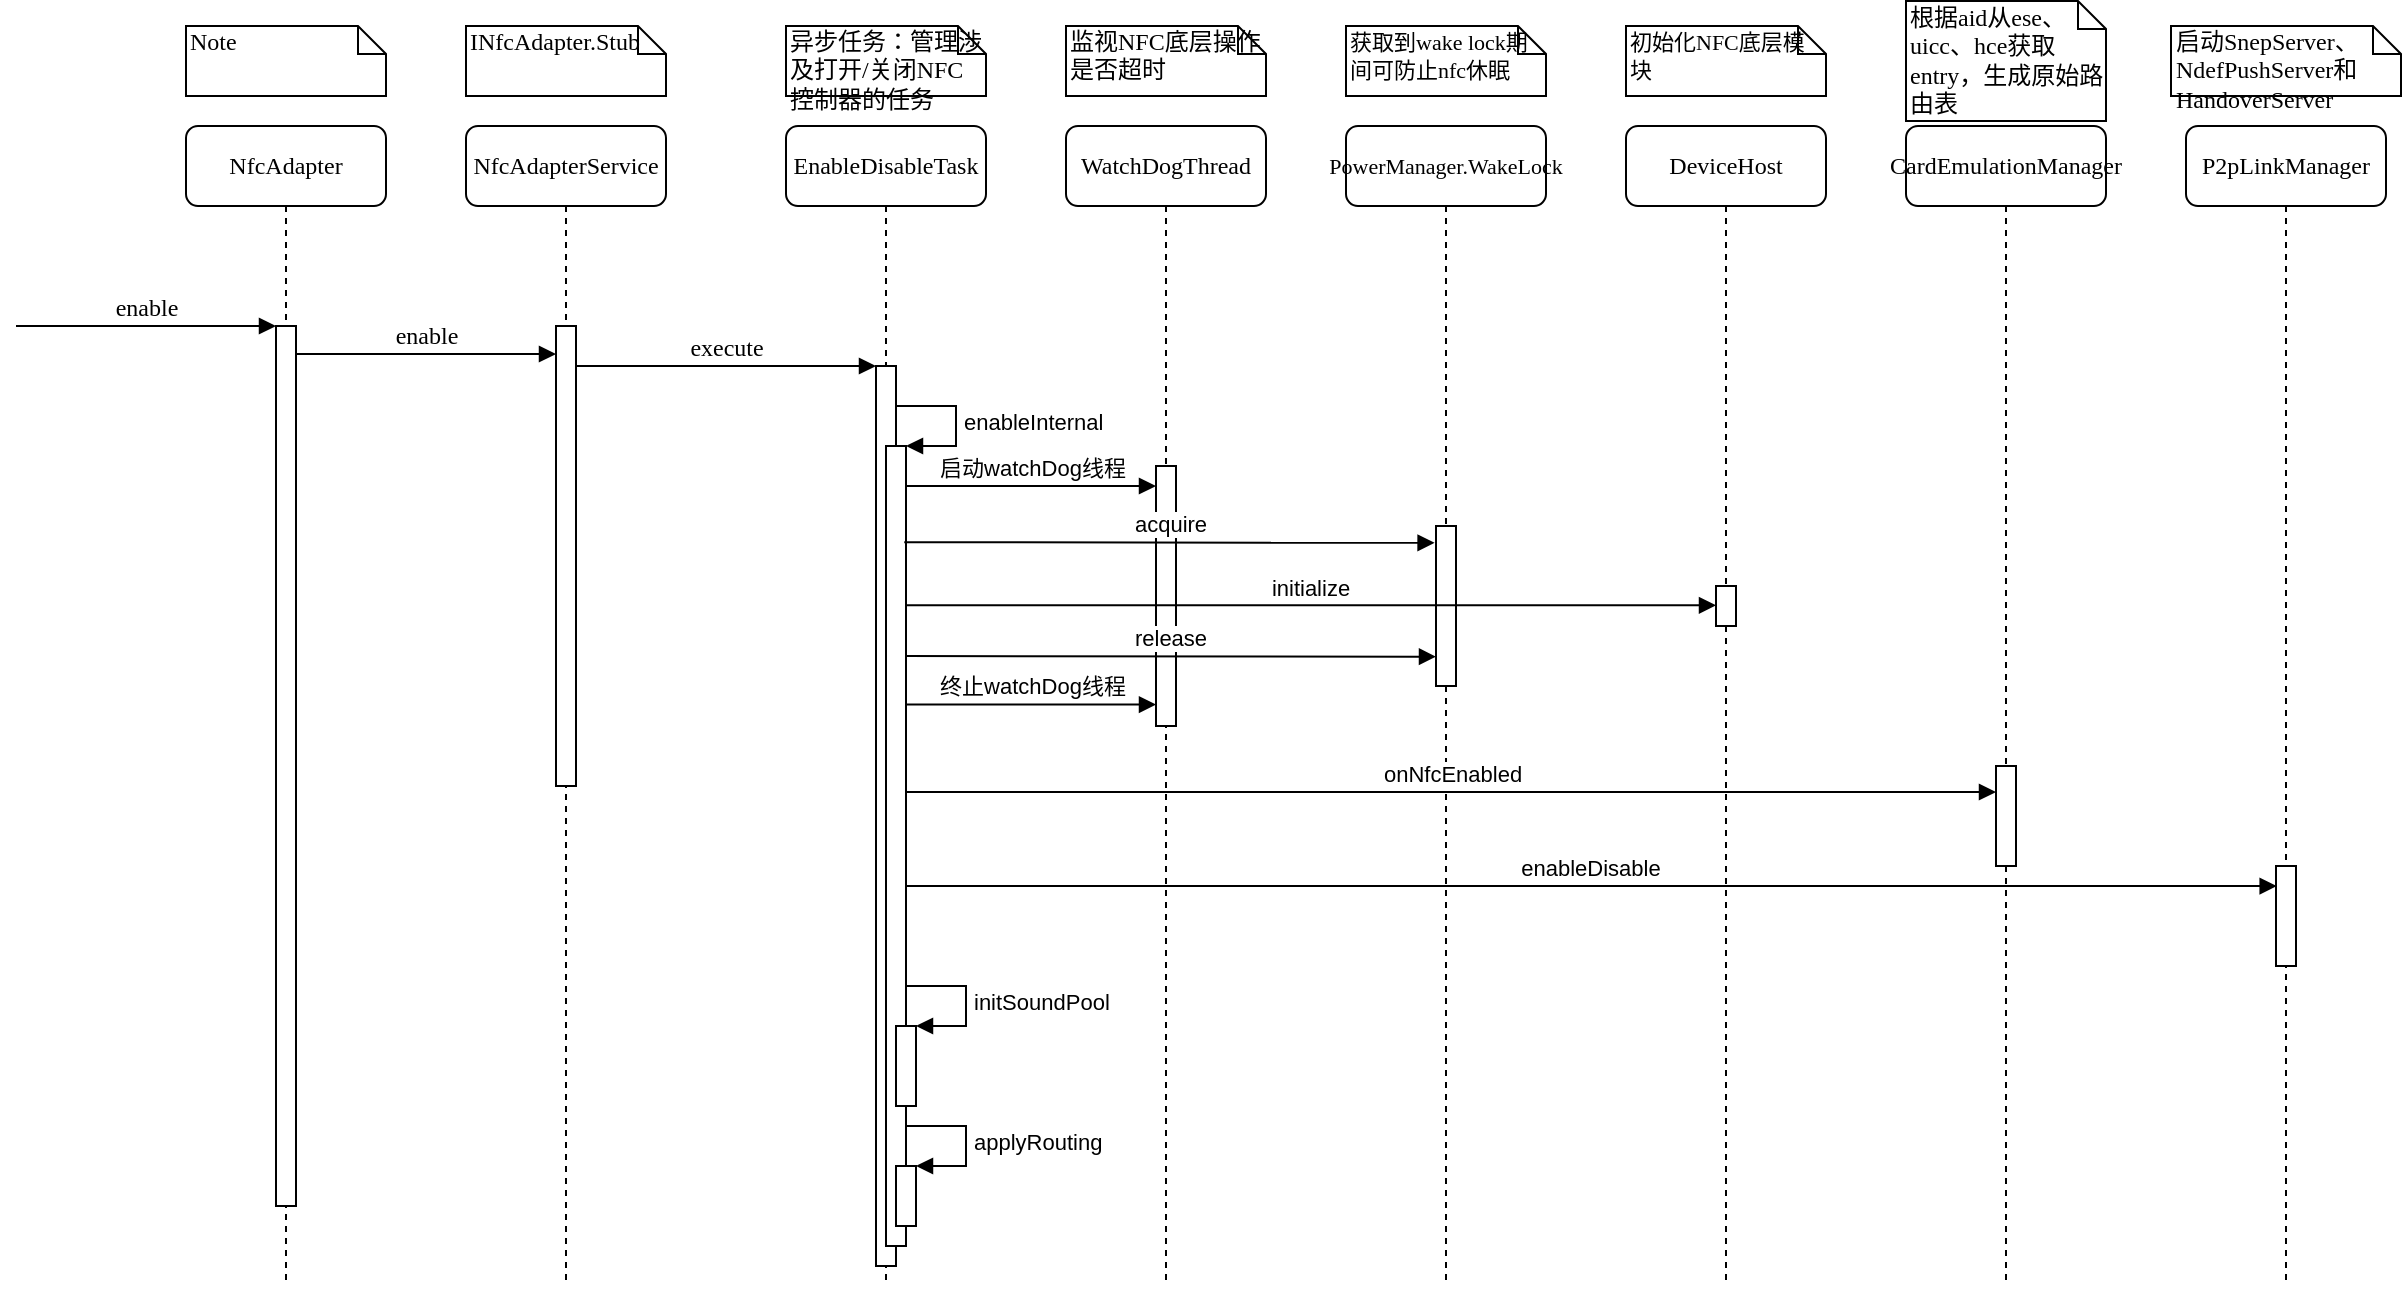 <mxfile version="16.6.4" type="github">
  <diagram name="Page-1" id="13e1069c-82ec-6db2-03f1-153e76fe0fe0">
    <mxGraphModel dx="1038" dy="519" grid="1" gridSize="10" guides="1" tooltips="1" connect="1" arrows="1" fold="1" page="1" pageScale="1" pageWidth="1100" pageHeight="850" background="none" math="0" shadow="0">
      <root>
        <mxCell id="0" />
        <mxCell id="1" parent="0" />
        <mxCell id="-loWOBMDPaf_zWbP4MA2-8" value="&lt;span style=&quot;font-size: 11px ; text-align: left&quot;&gt;PowerManager.WakeLock&lt;/span&gt;" style="shape=umlLifeline;perimeter=lifelinePerimeter;whiteSpace=wrap;html=1;container=1;collapsible=0;recursiveResize=0;outlineConnect=0;rounded=1;shadow=0;comic=0;labelBackgroundColor=none;strokeWidth=1;fontFamily=Verdana;fontSize=12;align=center;" parent="1" vertex="1">
          <mxGeometry x="680" y="80" width="100" height="580" as="geometry" />
        </mxCell>
        <mxCell id="-loWOBMDPaf_zWbP4MA2-15" value="" style="html=1;points=[];perimeter=orthogonalPerimeter;rounded=0;shadow=0;comic=0;labelBackgroundColor=none;strokeWidth=1;fontFamily=Verdana;fontSize=12;align=center;" parent="1" vertex="1">
          <mxGeometry x="725" y="280" width="10" height="80" as="geometry" />
        </mxCell>
        <mxCell id="-loWOBMDPaf_zWbP4MA2-1" value="NfcAdapterService" style="shape=umlLifeline;perimeter=lifelinePerimeter;whiteSpace=wrap;html=1;container=1;collapsible=0;recursiveResize=0;outlineConnect=0;rounded=1;shadow=0;comic=0;labelBackgroundColor=none;strokeWidth=1;fontFamily=Verdana;fontSize=12;align=center;" parent="1" vertex="1">
          <mxGeometry x="240" y="80" width="100" height="580" as="geometry" />
        </mxCell>
        <mxCell id="-loWOBMDPaf_zWbP4MA2-2" value="" style="html=1;points=[];perimeter=orthogonalPerimeter;rounded=0;shadow=0;comic=0;labelBackgroundColor=none;strokeWidth=1;fontFamily=Verdana;fontSize=12;align=center;" parent="-loWOBMDPaf_zWbP4MA2-1" vertex="1">
          <mxGeometry x="45" y="100" width="10" height="230" as="geometry" />
        </mxCell>
        <mxCell id="-loWOBMDPaf_zWbP4MA2-3" value="EnableDisableTask" style="shape=umlLifeline;perimeter=lifelinePerimeter;whiteSpace=wrap;html=1;container=1;collapsible=0;recursiveResize=0;outlineConnect=0;rounded=1;shadow=0;comic=0;labelBackgroundColor=none;strokeWidth=1;fontFamily=Verdana;fontSize=12;align=center;" parent="1" vertex="1">
          <mxGeometry x="400" y="80" width="100" height="580" as="geometry" />
        </mxCell>
        <mxCell id="-loWOBMDPaf_zWbP4MA2-4" value="" style="html=1;points=[];perimeter=orthogonalPerimeter;rounded=0;shadow=0;comic=0;labelBackgroundColor=none;strokeWidth=1;fontFamily=Verdana;fontSize=12;align=center;" parent="-loWOBMDPaf_zWbP4MA2-3" vertex="1">
          <mxGeometry x="45" y="120" width="10" height="450" as="geometry" />
        </mxCell>
        <mxCell id="-loWOBMDPaf_zWbP4MA2-5" value="" style="html=1;points=[];perimeter=orthogonalPerimeter;" parent="-loWOBMDPaf_zWbP4MA2-3" vertex="1">
          <mxGeometry x="50" y="160" width="10" height="400" as="geometry" />
        </mxCell>
        <mxCell id="-loWOBMDPaf_zWbP4MA2-6" value="enableInternal" style="edgeStyle=orthogonalEdgeStyle;html=1;align=left;spacingLeft=2;endArrow=block;rounded=0;entryX=1;entryY=0;" parent="-loWOBMDPaf_zWbP4MA2-3" target="-loWOBMDPaf_zWbP4MA2-5" edge="1">
          <mxGeometry relative="1" as="geometry">
            <mxPoint x="55" y="140" as="sourcePoint" />
            <Array as="points">
              <mxPoint x="85" y="140" />
            </Array>
          </mxGeometry>
        </mxCell>
        <mxCell id="-loWOBMDPaf_zWbP4MA2-40" value="启动watchDog线程" style="html=1;verticalAlign=bottom;endArrow=block;rounded=0;" parent="-loWOBMDPaf_zWbP4MA2-3" target="-loWOBMDPaf_zWbP4MA2-14" edge="1">
          <mxGeometry width="80" relative="1" as="geometry">
            <mxPoint x="60" y="180" as="sourcePoint" />
            <mxPoint x="180" y="180" as="targetPoint" />
          </mxGeometry>
        </mxCell>
        <mxCell id="-loWOBMDPaf_zWbP4MA2-67" value="" style="html=1;points=[];perimeter=orthogonalPerimeter;fontSize=11;" parent="-loWOBMDPaf_zWbP4MA2-3" vertex="1">
          <mxGeometry x="55" y="450" width="10" height="40" as="geometry" />
        </mxCell>
        <mxCell id="-loWOBMDPaf_zWbP4MA2-68" value="initSoundPool" style="edgeStyle=orthogonalEdgeStyle;html=1;align=left;spacingLeft=2;endArrow=block;rounded=0;entryX=1;entryY=0;fontSize=11;" parent="-loWOBMDPaf_zWbP4MA2-3" target="-loWOBMDPaf_zWbP4MA2-67" edge="1">
          <mxGeometry relative="1" as="geometry">
            <mxPoint x="60" y="430" as="sourcePoint" />
            <Array as="points">
              <mxPoint x="90" y="430" />
            </Array>
          </mxGeometry>
        </mxCell>
        <mxCell id="-loWOBMDPaf_zWbP4MA2-69" value="" style="html=1;points=[];perimeter=orthogonalPerimeter;fontSize=11;" parent="-loWOBMDPaf_zWbP4MA2-3" vertex="1">
          <mxGeometry x="55" y="520" width="10" height="30" as="geometry" />
        </mxCell>
        <mxCell id="-loWOBMDPaf_zWbP4MA2-70" value="applyRouting" style="edgeStyle=orthogonalEdgeStyle;html=1;align=left;spacingLeft=2;endArrow=block;rounded=0;entryX=1;entryY=0;fontSize=11;" parent="-loWOBMDPaf_zWbP4MA2-3" target="-loWOBMDPaf_zWbP4MA2-69" edge="1">
          <mxGeometry relative="1" as="geometry">
            <mxPoint x="60" y="500" as="sourcePoint" />
            <Array as="points">
              <mxPoint x="90" y="500" />
            </Array>
          </mxGeometry>
        </mxCell>
        <mxCell id="-loWOBMDPaf_zWbP4MA2-7" value="WatchDogThread" style="shape=umlLifeline;perimeter=lifelinePerimeter;whiteSpace=wrap;html=1;container=1;collapsible=0;recursiveResize=0;outlineConnect=0;rounded=1;shadow=0;comic=0;labelBackgroundColor=none;strokeWidth=1;fontFamily=Verdana;fontSize=12;align=center;" parent="1" vertex="1">
          <mxGeometry x="540" y="80" width="100" height="580" as="geometry" />
        </mxCell>
        <mxCell id="-loWOBMDPaf_zWbP4MA2-9" value="DeviceHost" style="shape=umlLifeline;perimeter=lifelinePerimeter;whiteSpace=wrap;html=1;container=1;collapsible=0;recursiveResize=0;outlineConnect=0;rounded=1;shadow=0;comic=0;labelBackgroundColor=none;strokeWidth=1;fontFamily=Verdana;fontSize=12;align=center;" parent="1" vertex="1">
          <mxGeometry x="820" y="80" width="100" height="580" as="geometry" />
        </mxCell>
        <mxCell id="-loWOBMDPaf_zWbP4MA2-43" value="" style="html=1;points=[];perimeter=orthogonalPerimeter;rounded=0;shadow=0;comic=0;labelBackgroundColor=none;strokeWidth=1;fontFamily=Verdana;fontSize=12;align=center;" parent="-loWOBMDPaf_zWbP4MA2-9" vertex="1">
          <mxGeometry x="45" y="230" width="10" height="20" as="geometry" />
        </mxCell>
        <mxCell id="-loWOBMDPaf_zWbP4MA2-10" value="CardEmulationManager" style="shape=umlLifeline;perimeter=lifelinePerimeter;whiteSpace=wrap;html=1;container=1;collapsible=0;recursiveResize=0;outlineConnect=0;rounded=1;shadow=0;comic=0;labelBackgroundColor=none;strokeWidth=1;fontFamily=Verdana;fontSize=12;align=center;" parent="1" vertex="1">
          <mxGeometry x="960" y="80" width="100" height="580" as="geometry" />
        </mxCell>
        <mxCell id="-loWOBMDPaf_zWbP4MA2-49" value="" style="html=1;points=[];perimeter=orthogonalPerimeter;rounded=0;shadow=0;comic=0;labelBackgroundColor=none;strokeWidth=1;fontFamily=Verdana;fontSize=12;align=center;" parent="-loWOBMDPaf_zWbP4MA2-10" vertex="1">
          <mxGeometry x="45" y="320" width="10" height="50" as="geometry" />
        </mxCell>
        <mxCell id="-loWOBMDPaf_zWbP4MA2-66" value="enableDisable" style="html=1;verticalAlign=bottom;endArrow=block;rounded=0;entryX=0.033;entryY=0.201;entryDx=0;entryDy=0;entryPerimeter=0;" parent="-loWOBMDPaf_zWbP4MA2-10" target="-loWOBMDPaf_zWbP4MA2-52" edge="1">
          <mxGeometry width="80" relative="1" as="geometry">
            <mxPoint x="-500" y="380" as="sourcePoint" />
            <mxPoint x="180" y="380" as="targetPoint" />
          </mxGeometry>
        </mxCell>
        <mxCell id="-loWOBMDPaf_zWbP4MA2-11" value="NfcAdapter" style="shape=umlLifeline;perimeter=lifelinePerimeter;whiteSpace=wrap;html=1;container=1;collapsible=0;recursiveResize=0;outlineConnect=0;rounded=1;shadow=0;comic=0;labelBackgroundColor=none;strokeWidth=1;fontFamily=Verdana;fontSize=12;align=center;" parent="1" vertex="1">
          <mxGeometry x="100" y="80" width="100" height="580" as="geometry" />
        </mxCell>
        <mxCell id="-loWOBMDPaf_zWbP4MA2-12" value="" style="html=1;points=[];perimeter=orthogonalPerimeter;rounded=0;shadow=0;comic=0;labelBackgroundColor=none;strokeWidth=1;fontFamily=Verdana;fontSize=12;align=center;" parent="-loWOBMDPaf_zWbP4MA2-11" vertex="1">
          <mxGeometry x="45" y="100" width="10" height="440" as="geometry" />
        </mxCell>
        <mxCell id="-loWOBMDPaf_zWbP4MA2-13" value="enable" style="html=1;verticalAlign=bottom;endArrow=block;entryX=0;entryY=0;labelBackgroundColor=none;fontFamily=Verdana;fontSize=12;edgeStyle=elbowEdgeStyle;elbow=vertical;" parent="-loWOBMDPaf_zWbP4MA2-11" edge="1">
          <mxGeometry relative="1" as="geometry">
            <mxPoint x="-85" y="100" as="sourcePoint" />
            <mxPoint x="45" y="100" as="targetPoint" />
          </mxGeometry>
        </mxCell>
        <mxCell id="-loWOBMDPaf_zWbP4MA2-14" value="" style="html=1;points=[];perimeter=orthogonalPerimeter;rounded=0;shadow=0;comic=0;labelBackgroundColor=none;strokeWidth=1;fontFamily=Verdana;fontSize=12;align=center;" parent="1" vertex="1">
          <mxGeometry x="585" y="250" width="10" height="130" as="geometry" />
        </mxCell>
        <mxCell id="-loWOBMDPaf_zWbP4MA2-26" value="enable" style="html=1;verticalAlign=bottom;endArrow=block;entryX=0;entryY=0;labelBackgroundColor=none;fontFamily=Verdana;fontSize=12;edgeStyle=elbowEdgeStyle;elbow=vertical;" parent="1" edge="1">
          <mxGeometry relative="1" as="geometry">
            <mxPoint x="155" y="194" as="sourcePoint" />
            <mxPoint x="285" y="194" as="targetPoint" />
          </mxGeometry>
        </mxCell>
        <mxCell id="-loWOBMDPaf_zWbP4MA2-27" value="execute" style="html=1;verticalAlign=bottom;endArrow=block;entryX=0;entryY=0;labelBackgroundColor=none;fontFamily=Verdana;fontSize=12;edgeStyle=elbowEdgeStyle;elbow=vertical;" parent="1" source="-loWOBMDPaf_zWbP4MA2-2" target="-loWOBMDPaf_zWbP4MA2-4" edge="1">
          <mxGeometry relative="1" as="geometry">
            <mxPoint x="370" y="200" as="sourcePoint" />
          </mxGeometry>
        </mxCell>
        <mxCell id="-loWOBMDPaf_zWbP4MA2-33" value="Note" style="shape=note;whiteSpace=wrap;html=1;size=14;verticalAlign=top;align=left;spacingTop=-6;rounded=0;shadow=0;comic=0;labelBackgroundColor=none;strokeWidth=1;fontFamily=Verdana;fontSize=12" parent="1" vertex="1">
          <mxGeometry x="100" y="30" width="100" height="35" as="geometry" />
        </mxCell>
        <mxCell id="-loWOBMDPaf_zWbP4MA2-34" value="INfcAdapter.Stub" style="shape=note;whiteSpace=wrap;html=1;size=14;verticalAlign=top;align=left;spacingTop=-6;rounded=0;shadow=0;comic=0;labelBackgroundColor=none;strokeWidth=1;fontFamily=Verdana;fontSize=12" parent="1" vertex="1">
          <mxGeometry x="240" y="30" width="100" height="35" as="geometry" />
        </mxCell>
        <mxCell id="-loWOBMDPaf_zWbP4MA2-35" value="异步任务：管理涉及打开/关闭NFC控制器的任务" style="shape=note;whiteSpace=wrap;html=1;size=14;verticalAlign=top;align=left;spacingTop=-6;rounded=0;shadow=0;comic=0;labelBackgroundColor=none;strokeWidth=1;fontFamily=Verdana;fontSize=12" parent="1" vertex="1">
          <mxGeometry x="400" y="30" width="100" height="35" as="geometry" />
        </mxCell>
        <mxCell id="-loWOBMDPaf_zWbP4MA2-36" value="监视NFC底层操作是否超时" style="shape=note;whiteSpace=wrap;html=1;size=14;verticalAlign=top;align=left;spacingTop=-6;rounded=0;shadow=0;comic=0;labelBackgroundColor=none;strokeWidth=1;fontFamily=Verdana;fontSize=12" parent="1" vertex="1">
          <mxGeometry x="540" y="30" width="100" height="35" as="geometry" />
        </mxCell>
        <mxCell id="-loWOBMDPaf_zWbP4MA2-38" value="&lt;span style=&quot;font-size: 11px&quot;&gt;初始化NFC底层模块&lt;/span&gt;" style="shape=note;whiteSpace=wrap;html=1;size=14;verticalAlign=top;align=left;spacingTop=-6;rounded=0;shadow=0;comic=0;labelBackgroundColor=none;strokeWidth=1;fontFamily=Verdana;fontSize=12" parent="1" vertex="1">
          <mxGeometry x="820" y="30" width="100" height="35" as="geometry" />
        </mxCell>
        <mxCell id="-loWOBMDPaf_zWbP4MA2-41" value="acquire" style="html=1;verticalAlign=bottom;endArrow=block;rounded=0;entryX=-0.071;entryY=0.281;entryDx=0;entryDy=0;entryPerimeter=0;exitX=0.914;exitY=0.476;exitDx=0;exitDy=0;exitPerimeter=0;" parent="1" edge="1">
          <mxGeometry width="80" relative="1" as="geometry">
            <mxPoint x="459.14" y="288.08" as="sourcePoint" />
            <mxPoint x="724.29" y="288.43" as="targetPoint" />
          </mxGeometry>
        </mxCell>
        <mxCell id="-loWOBMDPaf_zWbP4MA2-42" value="&lt;span style=&quot;font-size: 11px&quot;&gt;获取到wake lock期间可防止nfc休眠&lt;/span&gt;" style="shape=note;whiteSpace=wrap;html=1;size=14;verticalAlign=top;align=left;spacingTop=-6;rounded=0;shadow=0;comic=0;labelBackgroundColor=none;strokeWidth=1;fontFamily=Verdana;fontSize=12" parent="1" vertex="1">
          <mxGeometry x="680" y="30" width="100" height="35" as="geometry" />
        </mxCell>
        <mxCell id="-loWOBMDPaf_zWbP4MA2-46" value="release" style="html=1;verticalAlign=bottom;endArrow=block;rounded=0;entryX=-0.071;entryY=0.281;entryDx=0;entryDy=0;entryPerimeter=0;exitX=0.914;exitY=0.476;exitDx=0;exitDy=0;exitPerimeter=0;" parent="1" edge="1">
          <mxGeometry width="80" relative="1" as="geometry">
            <mxPoint x="459.85" y="345.0" as="sourcePoint" />
            <mxPoint x="725" y="345.35" as="targetPoint" />
          </mxGeometry>
        </mxCell>
        <mxCell id="-loWOBMDPaf_zWbP4MA2-47" value="initialize" style="html=1;verticalAlign=bottom;endArrow=block;rounded=0;exitX=0.914;exitY=0.476;exitDx=0;exitDy=0;exitPerimeter=0;" parent="1" target="-loWOBMDPaf_zWbP4MA2-43" edge="1">
          <mxGeometry width="80" relative="1" as="geometry">
            <mxPoint x="459.85" y="319.66" as="sourcePoint" />
            <mxPoint x="725" y="320.01" as="targetPoint" />
          </mxGeometry>
        </mxCell>
        <mxCell id="-loWOBMDPaf_zWbP4MA2-48" value="终止watchDog线程" style="html=1;verticalAlign=bottom;endArrow=block;rounded=0;" parent="1" edge="1">
          <mxGeometry width="80" relative="1" as="geometry">
            <mxPoint x="460" y="369.31" as="sourcePoint" />
            <mxPoint x="585" y="369.31" as="targetPoint" />
          </mxGeometry>
        </mxCell>
        <mxCell id="-loWOBMDPaf_zWbP4MA2-50" value="onNfcEnabled" style="html=1;verticalAlign=bottom;endArrow=block;rounded=0;" parent="1" edge="1">
          <mxGeometry width="80" relative="1" as="geometry">
            <mxPoint x="460" y="413" as="sourcePoint" />
            <mxPoint x="1005" y="413" as="targetPoint" />
          </mxGeometry>
        </mxCell>
        <mxCell id="-loWOBMDPaf_zWbP4MA2-51" value="P2pLinkManager" style="shape=umlLifeline;perimeter=lifelinePerimeter;whiteSpace=wrap;html=1;container=1;collapsible=0;recursiveResize=0;outlineConnect=0;rounded=1;shadow=0;comic=0;labelBackgroundColor=none;strokeWidth=1;fontFamily=Verdana;fontSize=12;align=center;" parent="1" vertex="1">
          <mxGeometry x="1100" y="80" width="100" height="580" as="geometry" />
        </mxCell>
        <mxCell id="-loWOBMDPaf_zWbP4MA2-52" value="" style="html=1;points=[];perimeter=orthogonalPerimeter;rounded=0;shadow=0;comic=0;labelBackgroundColor=none;strokeWidth=1;fontFamily=Verdana;fontSize=12;align=center;" parent="-loWOBMDPaf_zWbP4MA2-51" vertex="1">
          <mxGeometry x="45" y="370" width="10" height="50" as="geometry" />
        </mxCell>
        <mxCell id="-loWOBMDPaf_zWbP4MA2-63" value="启动SnepServer、NdefPushServer和HandoverServer" style="shape=note;whiteSpace=wrap;html=1;size=14;verticalAlign=top;align=left;spacingTop=-6;rounded=0;shadow=0;comic=0;labelBackgroundColor=none;strokeWidth=1;fontFamily=Verdana;fontSize=12" parent="1" vertex="1">
          <mxGeometry x="1092.5" y="30" width="115" height="35" as="geometry" />
        </mxCell>
        <mxCell id="-loWOBMDPaf_zWbP4MA2-64" value="根据aid从ese、uicc、hce获取entry，生成原始路由表" style="shape=note;whiteSpace=wrap;html=1;size=14;verticalAlign=top;align=left;spacingTop=-6;rounded=0;shadow=0;comic=0;labelBackgroundColor=none;strokeWidth=1;fontFamily=Verdana;fontSize=12" parent="1" vertex="1">
          <mxGeometry x="960" y="17.5" width="100" height="60" as="geometry" />
        </mxCell>
      </root>
    </mxGraphModel>
  </diagram>
</mxfile>
